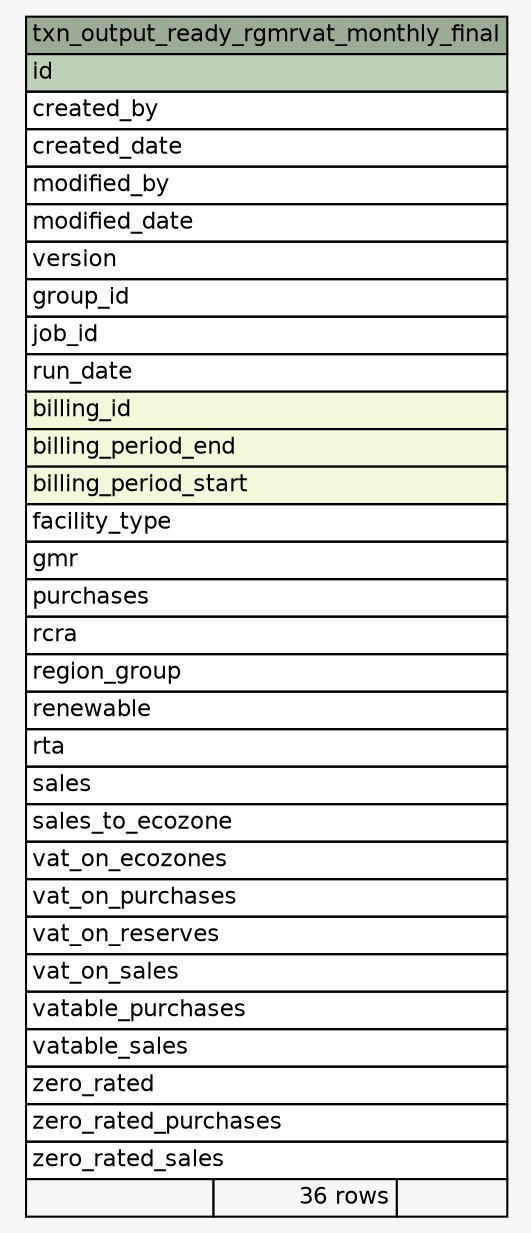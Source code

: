 // dot 2.36.0 on Mac OS X 10.12.6
// SchemaSpy rev 590
digraph "txn_output_ready_rgmrvat_monthly_final" {
  graph [
    rankdir="RL"
    bgcolor="#f7f7f7"
    nodesep="0.18"
    ranksep="0.46"
    fontname="Helvetica"
    fontsize="11"
  ];
  node [
    fontname="Helvetica"
    fontsize="11"
    shape="plaintext"
  ];
  edge [
    arrowsize="0.8"
  ];
  "txn_output_ready_rgmrvat_monthly_final" [
    label=<
    <TABLE BORDER="0" CELLBORDER="1" CELLSPACING="0" BGCOLOR="#ffffff">
      <TR><TD COLSPAN="3" BGCOLOR="#9bab96" ALIGN="CENTER">txn_output_ready_rgmrvat_monthly_final</TD></TR>
      <TR><TD PORT="id" COLSPAN="3" BGCOLOR="#bed1b8" ALIGN="LEFT">id</TD></TR>
      <TR><TD PORT="created_by" COLSPAN="3" ALIGN="LEFT">created_by</TD></TR>
      <TR><TD PORT="created_date" COLSPAN="3" ALIGN="LEFT">created_date</TD></TR>
      <TR><TD PORT="modified_by" COLSPAN="3" ALIGN="LEFT">modified_by</TD></TR>
      <TR><TD PORT="modified_date" COLSPAN="3" ALIGN="LEFT">modified_date</TD></TR>
      <TR><TD PORT="version" COLSPAN="3" ALIGN="LEFT">version</TD></TR>
      <TR><TD PORT="group_id" COLSPAN="3" ALIGN="LEFT">group_id</TD></TR>
      <TR><TD PORT="job_id" COLSPAN="3" ALIGN="LEFT">job_id</TD></TR>
      <TR><TD PORT="run_date" COLSPAN="3" ALIGN="LEFT">run_date</TD></TR>
      <TR><TD PORT="billing_id" COLSPAN="3" BGCOLOR="#f4f7da" ALIGN="LEFT">billing_id</TD></TR>
      <TR><TD PORT="billing_period_end" COLSPAN="3" BGCOLOR="#f4f7da" ALIGN="LEFT">billing_period_end</TD></TR>
      <TR><TD PORT="billing_period_start" COLSPAN="3" BGCOLOR="#f4f7da" ALIGN="LEFT">billing_period_start</TD></TR>
      <TR><TD PORT="facility_type" COLSPAN="3" ALIGN="LEFT">facility_type</TD></TR>
      <TR><TD PORT="gmr" COLSPAN="3" ALIGN="LEFT">gmr</TD></TR>
      <TR><TD PORT="purchases" COLSPAN="3" ALIGN="LEFT">purchases</TD></TR>
      <TR><TD PORT="rcra" COLSPAN="3" ALIGN="LEFT">rcra</TD></TR>
      <TR><TD PORT="region_group" COLSPAN="3" ALIGN="LEFT">region_group</TD></TR>
      <TR><TD PORT="renewable" COLSPAN="3" ALIGN="LEFT">renewable</TD></TR>
      <TR><TD PORT="rta" COLSPAN="3" ALIGN="LEFT">rta</TD></TR>
      <TR><TD PORT="sales" COLSPAN="3" ALIGN="LEFT">sales</TD></TR>
      <TR><TD PORT="sales_to_ecozone" COLSPAN="3" ALIGN="LEFT">sales_to_ecozone</TD></TR>
      <TR><TD PORT="vat_on_ecozones" COLSPAN="3" ALIGN="LEFT">vat_on_ecozones</TD></TR>
      <TR><TD PORT="vat_on_purchases" COLSPAN="3" ALIGN="LEFT">vat_on_purchases</TD></TR>
      <TR><TD PORT="vat_on_reserves" COLSPAN="3" ALIGN="LEFT">vat_on_reserves</TD></TR>
      <TR><TD PORT="vat_on_sales" COLSPAN="3" ALIGN="LEFT">vat_on_sales</TD></TR>
      <TR><TD PORT="vatable_purchases" COLSPAN="3" ALIGN="LEFT">vatable_purchases</TD></TR>
      <TR><TD PORT="vatable_sales" COLSPAN="3" ALIGN="LEFT">vatable_sales</TD></TR>
      <TR><TD PORT="zero_rated" COLSPAN="3" ALIGN="LEFT">zero_rated</TD></TR>
      <TR><TD PORT="zero_rated_purchases" COLSPAN="3" ALIGN="LEFT">zero_rated_purchases</TD></TR>
      <TR><TD PORT="zero_rated_sales" COLSPAN="3" ALIGN="LEFT">zero_rated_sales</TD></TR>
      <TR><TD ALIGN="LEFT" BGCOLOR="#f7f7f7">  </TD><TD ALIGN="RIGHT" BGCOLOR="#f7f7f7">36 rows</TD><TD ALIGN="RIGHT" BGCOLOR="#f7f7f7">  </TD></TR>
    </TABLE>>
    URL="tables/txn_output_ready_rgmrvat_monthly_final.html"
    tooltip="txn_output_ready_rgmrvat_monthly_final"
  ];
}
